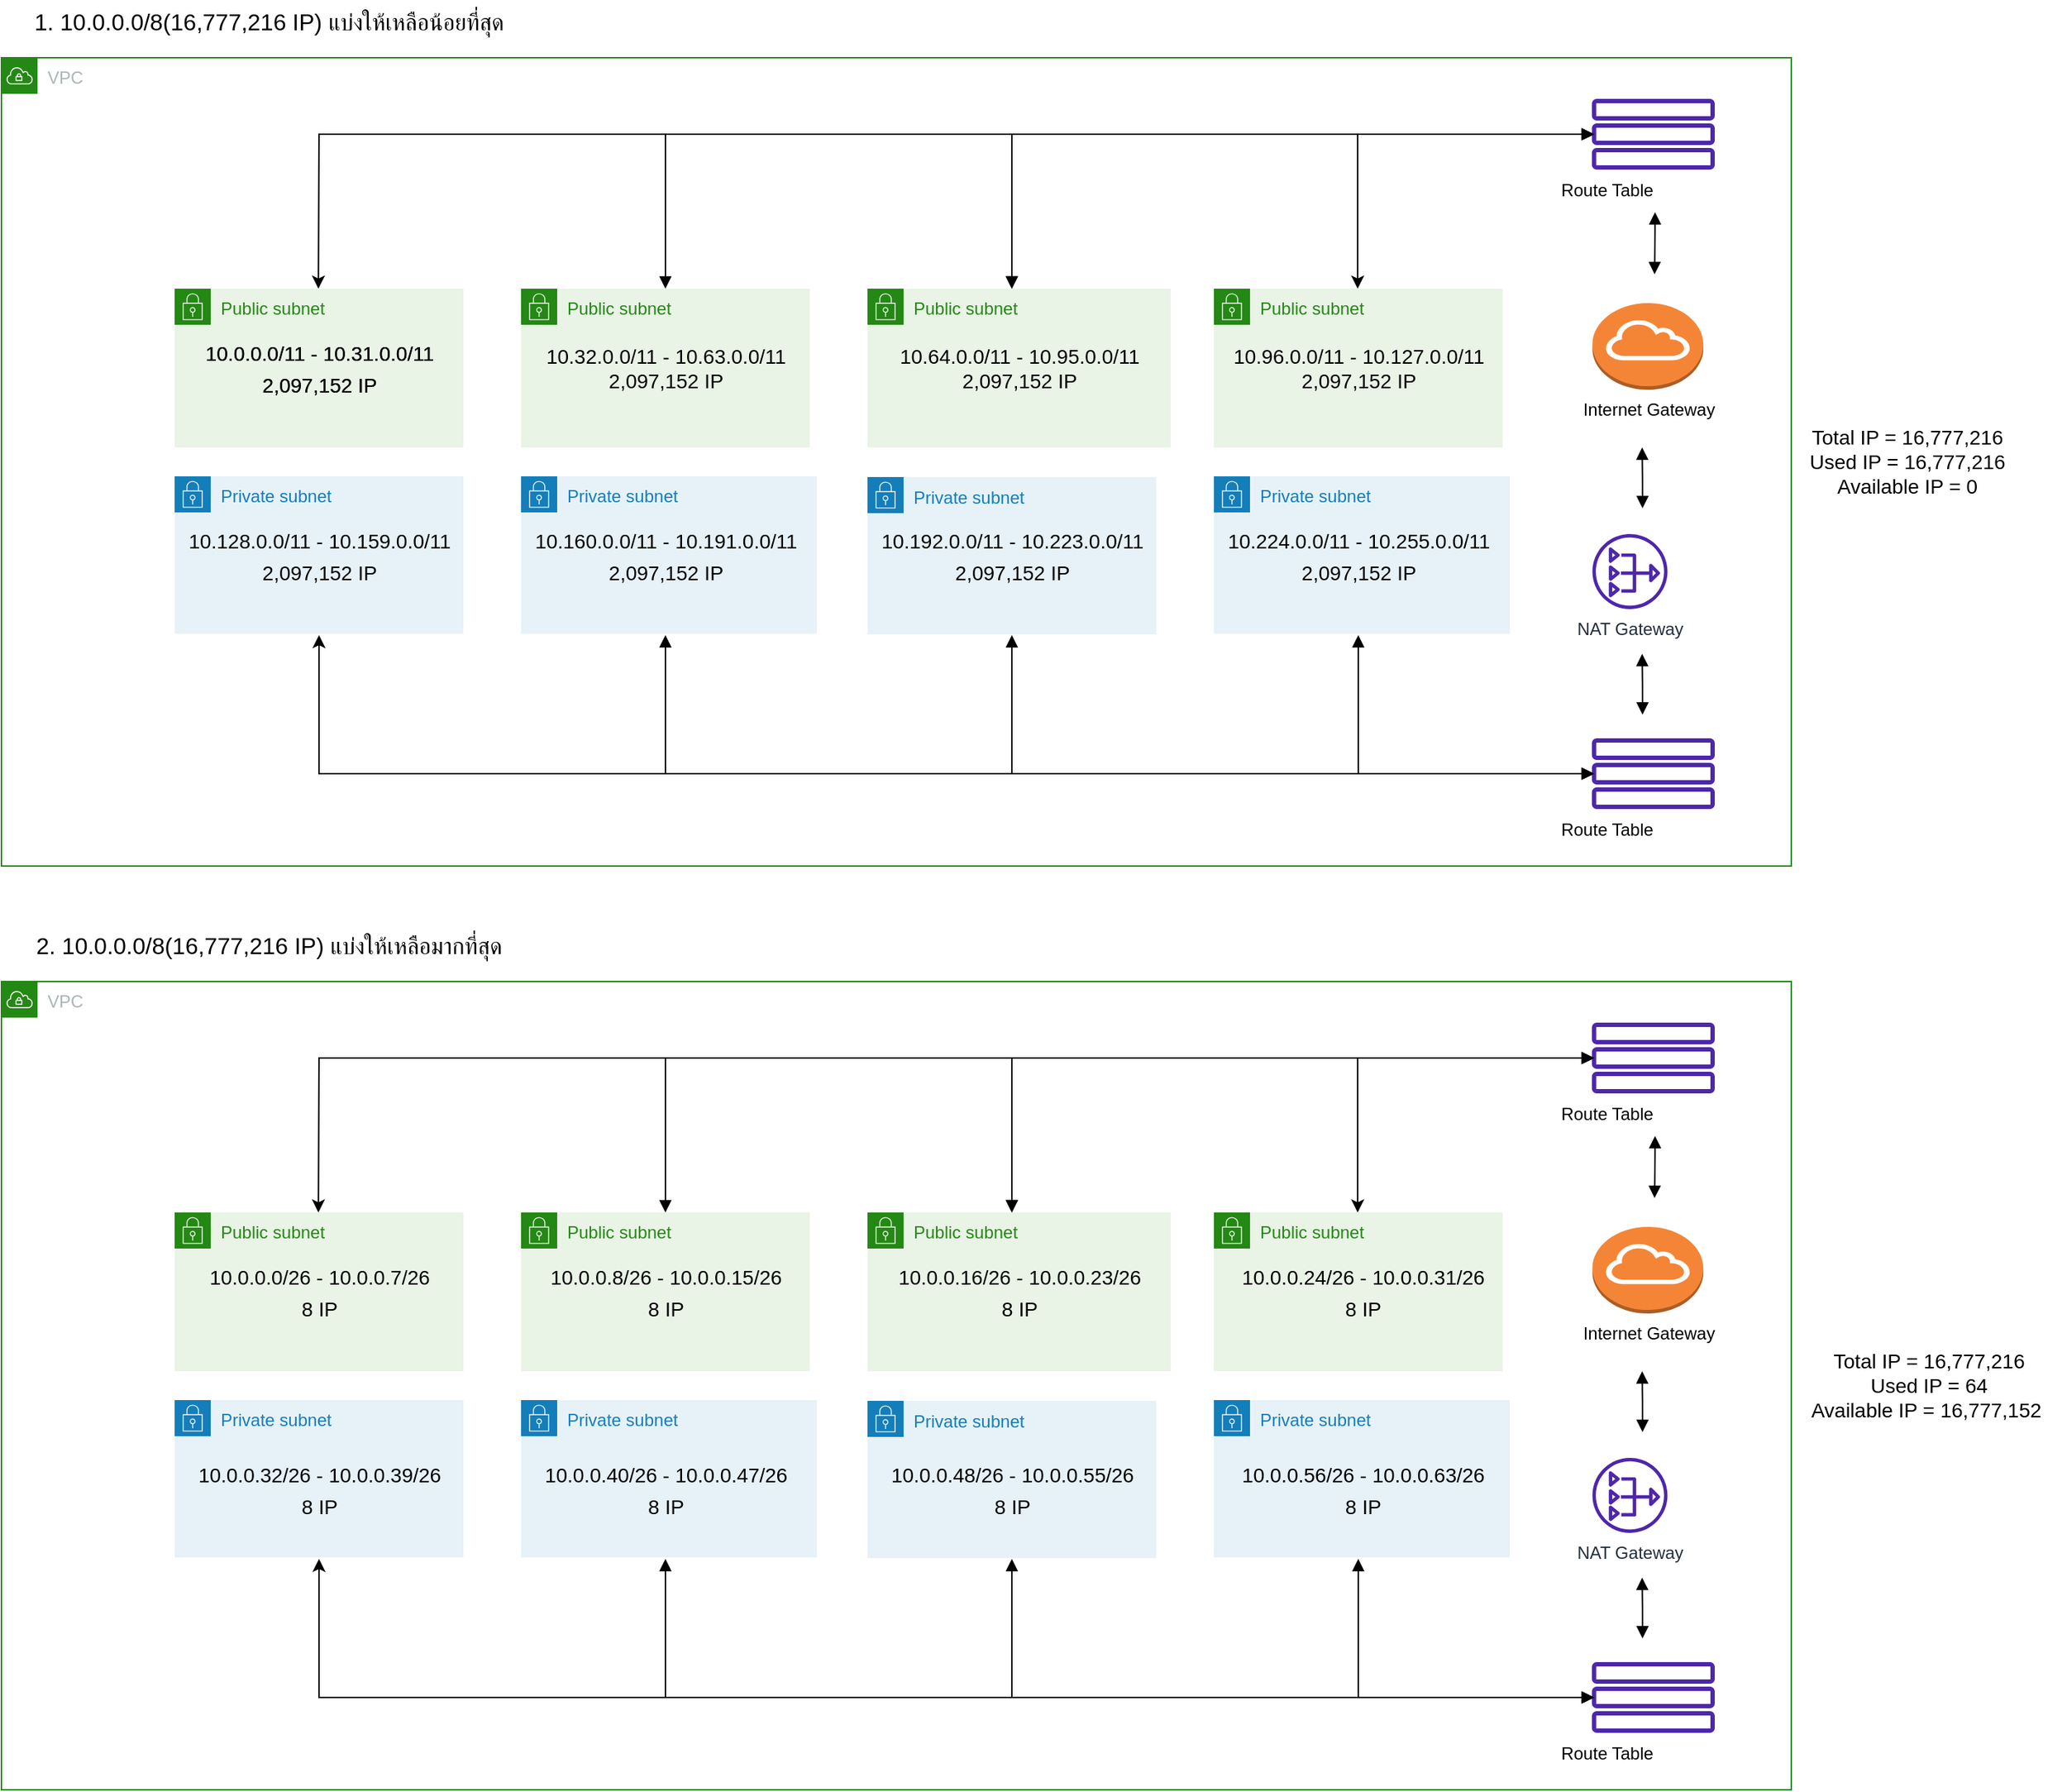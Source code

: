 <mxfile version="20.8.16" type="device"><diagram name="หน้า-1" id="_bFNJAfaZ5RPEvlVAK4U"><mxGraphModel dx="-1506" dy="858" grid="1" gridSize="10" guides="1" tooltips="1" connect="1" arrows="1" fold="1" page="1" pageScale="1" pageWidth="827" pageHeight="1169" math="0" shadow="0"><root><mxCell id="0"/><mxCell id="1" parent="0"/><mxCell id="f1d71ISJd6z4cnA08-0e-2" value="" style="group" connectable="0" vertex="1" parent="1"><mxGeometry x="4506.914" y="513" width="155" height="77" as="geometry"/></mxCell><mxCell id="f1d71ISJd6z4cnA08-0e-3" value="" style="group" connectable="0" vertex="1" parent="f1d71ISJd6z4cnA08-0e-2"><mxGeometry x="27.558" width="99.889" height="60" as="geometry"/></mxCell><mxCell id="f1d71ISJd6z4cnA08-0e-4" value="" style="group" connectable="0" vertex="1" parent="f1d71ISJd6z4cnA08-0e-3"><mxGeometry x="8.879" width="82.131" height="42" as="geometry"/></mxCell><mxCell id="f1d71ISJd6z4cnA08-0e-5" value="" style="rounded=1;whiteSpace=wrap;html=1;fillColor=none;strokeColor=#4D27AA;strokeWidth=3;spacingRight=0;" vertex="1" parent="f1d71ISJd6z4cnA08-0e-4"><mxGeometry width="82.131" height="12" as="geometry"/></mxCell><mxCell id="f1d71ISJd6z4cnA08-0e-6" value="" style="rounded=1;whiteSpace=wrap;html=1;fillColor=none;strokeColor=#4D27AA;strokeWidth=3;spacingRight=0;" vertex="1" parent="f1d71ISJd6z4cnA08-0e-4"><mxGeometry y="17" width="82.131" height="12" as="geometry"/></mxCell><mxCell id="f1d71ISJd6z4cnA08-0e-7" value="" style="rounded=1;whiteSpace=wrap;html=1;fillColor=none;strokeColor=#4D27AA;strokeWidth=3;spacingRight=0;" vertex="1" parent="f1d71ISJd6z4cnA08-0e-4"><mxGeometry y="34" width="82.131" height="12" as="geometry"/></mxCell><mxCell id="f1d71ISJd6z4cnA08-0e-8" value="Route Table" style="text;html=1;align=center;verticalAlign=middle;resizable=0;points=[];autosize=1;strokeColor=none;fillColor=none;" vertex="1" parent="f1d71ISJd6z4cnA08-0e-2"><mxGeometry y="47" width="90" height="30" as="geometry"/></mxCell><mxCell id="f1d71ISJd6z4cnA08-0e-9" value="" style="group" connectable="0" vertex="1" parent="1"><mxGeometry x="3440" y="40" width="1240" height="560" as="geometry"/></mxCell><mxCell id="f1d71ISJd6z4cnA08-0e-10" value="" style="group" connectable="0" vertex="1" parent="f1d71ISJd6z4cnA08-0e-9"><mxGeometry width="1240" height="560" as="geometry"/></mxCell><mxCell id="f1d71ISJd6z4cnA08-0e-11" value="VPC" style="points=[[0,0],[0.25,0],[0.5,0],[0.75,0],[1,0],[1,0.25],[1,0.5],[1,0.75],[1,1],[0.75,1],[0.5,1],[0.25,1],[0,1],[0,0.75],[0,0.5],[0,0.25]];outlineConnect=0;gradientColor=none;html=1;whiteSpace=wrap;fontSize=12;fontStyle=0;container=1;pointerEvents=0;collapsible=0;recursiveResize=0;shape=mxgraph.aws4.group;grIcon=mxgraph.aws4.group_vpc;strokeColor=#248814;fillColor=none;verticalAlign=top;align=left;spacingLeft=30;fontColor=#AAB7B8;dashed=0;" vertex="1" parent="f1d71ISJd6z4cnA08-0e-10"><mxGeometry width="1240" height="560" as="geometry"/></mxCell><mxCell id="f1d71ISJd6z4cnA08-0e-13" value="" style="group" connectable="0" vertex="1" parent="f1d71ISJd6z4cnA08-0e-11"><mxGeometry x="1066.914" y="30" width="155" height="77" as="geometry"/></mxCell><mxCell id="f1d71ISJd6z4cnA08-0e-14" value="" style="group" connectable="0" vertex="1" parent="f1d71ISJd6z4cnA08-0e-13"><mxGeometry x="27.558" width="99.889" height="60" as="geometry"/></mxCell><mxCell id="f1d71ISJd6z4cnA08-0e-15" value="" style="group" connectable="0" vertex="1" parent="f1d71ISJd6z4cnA08-0e-14"><mxGeometry x="8.879" width="82.131" height="42" as="geometry"/></mxCell><mxCell id="f1d71ISJd6z4cnA08-0e-16" value="" style="rounded=1;whiteSpace=wrap;html=1;fillColor=none;strokeColor=#4D27AA;strokeWidth=3;spacingRight=0;" vertex="1" parent="f1d71ISJd6z4cnA08-0e-15"><mxGeometry width="82.131" height="12" as="geometry"/></mxCell><mxCell id="f1d71ISJd6z4cnA08-0e-17" value="" style="rounded=1;whiteSpace=wrap;html=1;fillColor=none;strokeColor=#4D27AA;strokeWidth=3;spacingRight=0;" vertex="1" parent="f1d71ISJd6z4cnA08-0e-15"><mxGeometry y="17" width="82.131" height="12" as="geometry"/></mxCell><mxCell id="f1d71ISJd6z4cnA08-0e-18" value="" style="rounded=1;whiteSpace=wrap;html=1;fillColor=none;strokeColor=#4D27AA;strokeWidth=3;spacingRight=0;" vertex="1" parent="f1d71ISJd6z4cnA08-0e-15"><mxGeometry y="34" width="82.131" height="12" as="geometry"/></mxCell><mxCell id="f1d71ISJd6z4cnA08-0e-19" value="Route Table" style="text;html=1;align=center;verticalAlign=middle;resizable=0;points=[];autosize=1;strokeColor=none;fillColor=none;" vertex="1" parent="f1d71ISJd6z4cnA08-0e-13"><mxGeometry y="47" width="90" height="30" as="geometry"/></mxCell><mxCell id="f1d71ISJd6z4cnA08-0e-20" style="edgeStyle=orthogonalEdgeStyle;rounded=0;orthogonalLoop=1;jettySize=auto;html=1;startArrow=block;startFill=1;endArrow=block;endFill=1;" edge="1" parent="f1d71ISJd6z4cnA08-0e-11" source="f1d71ISJd6z4cnA08-0e-19"><mxGeometry relative="1" as="geometry"><mxPoint x="1145.278" y="150" as="targetPoint"/><Array as="points"><mxPoint x="1145.578" y="120"/><mxPoint x="1145.578" y="120"/></Array></mxGeometry></mxCell><mxCell id="f1d71ISJd6z4cnA08-0e-23" style="edgeStyle=orthogonalEdgeStyle;rounded=0;orthogonalLoop=1;jettySize=auto;html=1;entryX=0;entryY=0.5;entryDx=0;entryDy=0;startArrow=block;startFill=1;endArrow=block;endFill=1;exitX=0.5;exitY=0;exitDx=0;exitDy=0;" edge="1" parent="f1d71ISJd6z4cnA08-0e-11" target="f1d71ISJd6z4cnA08-0e-17" source="f1d71ISJd6z4cnA08-0e-75"><mxGeometry relative="1" as="geometry"><mxPoint x="470" y="150" as="sourcePoint"/><Array as="points"><mxPoint x="460" y="53"/></Array></mxGeometry></mxCell><mxCell id="f1d71ISJd6z4cnA08-0e-24" value="" style="group" connectable="0" vertex="1" parent="f1d71ISJd6z4cnA08-0e-11"><mxGeometry x="840" y="160" width="200" height="130" as="geometry"/></mxCell><mxCell id="f1d71ISJd6z4cnA08-0e-25" value="Public subnet" style="points=[[0,0],[0.25,0],[0.5,0],[0.75,0],[1,0],[1,0.25],[1,0.5],[1,0.75],[1,1],[0.75,1],[0.5,1],[0.25,1],[0,1],[0,0.75],[0,0.5],[0,0.25]];outlineConnect=0;gradientColor=none;html=1;whiteSpace=wrap;fontSize=12;fontStyle=0;container=1;pointerEvents=0;collapsible=0;recursiveResize=0;shape=mxgraph.aws4.group;grIcon=mxgraph.aws4.group_security_group;grStroke=0;strokeColor=#248814;fillColor=#E9F3E6;verticalAlign=top;align=left;spacingLeft=30;fontColor=#248814;dashed=0;strokeWidth=3;" vertex="1" parent="f1d71ISJd6z4cnA08-0e-24"><mxGeometry width="200.0" height="110" as="geometry"/></mxCell><mxCell id="f1d71ISJd6z4cnA08-0e-89" value="10.96.0.0/11 - 10.127.0.0/11&lt;br style=&quot;border-color: var(--border-color);&quot;&gt;2,097,152 IP" style="text;html=1;align=center;verticalAlign=middle;resizable=0;points=[];autosize=1;strokeColor=none;fillColor=none;fontSize=14;" vertex="1" parent="f1d71ISJd6z4cnA08-0e-24"><mxGeometry y="30" width="200" height="50" as="geometry"/></mxCell><mxCell id="f1d71ISJd6z4cnA08-0e-27" value="Private subnet" style="points=[[0,0],[0.25,0],[0.5,0],[0.75,0],[1,0],[1,0.25],[1,0.5],[1,0.75],[1,1],[0.75,1],[0.5,1],[0.25,1],[0,1],[0,0.75],[0,0.5],[0,0.25]];outlineConnect=0;gradientColor=none;html=1;whiteSpace=wrap;fontSize=12;fontStyle=0;container=1;pointerEvents=0;collapsible=0;recursiveResize=0;shape=mxgraph.aws4.group;grIcon=mxgraph.aws4.group_security_group;grStroke=0;strokeColor=#147EBA;fillColor=#E6F2F8;verticalAlign=top;align=left;spacingLeft=30;fontColor=#147EBA;dashed=0;strokeWidth=3;" vertex="1" parent="f1d71ISJd6z4cnA08-0e-11"><mxGeometry x="120" y="290" width="200" height="109" as="geometry"/></mxCell><mxCell id="f1d71ISJd6z4cnA08-0e-68" value="" style="group" connectable="0" vertex="1" parent="f1d71ISJd6z4cnA08-0e-11"><mxGeometry x="600" y="160" width="210" height="130" as="geometry"/></mxCell><mxCell id="f1d71ISJd6z4cnA08-0e-69" value="Public subnet" style="points=[[0,0],[0.25,0],[0.5,0],[0.75,0],[1,0],[1,0.25],[1,0.5],[1,0.75],[1,1],[0.75,1],[0.5,1],[0.25,1],[0,1],[0,0.75],[0,0.5],[0,0.25]];outlineConnect=0;gradientColor=none;html=1;whiteSpace=wrap;fontSize=12;fontStyle=0;container=1;pointerEvents=0;collapsible=0;recursiveResize=0;shape=mxgraph.aws4.group;grIcon=mxgraph.aws4.group_security_group;grStroke=0;strokeColor=#248814;fillColor=#E9F3E6;verticalAlign=top;align=left;spacingLeft=30;fontColor=#248814;dashed=0;strokeWidth=3;" vertex="1" parent="f1d71ISJd6z4cnA08-0e-68"><mxGeometry width="210" height="110" as="geometry"/></mxCell><mxCell id="f1d71ISJd6z4cnA08-0e-88" value="10.64.0.0/11 - 10.95.0.0/11&lt;br style=&quot;border-color: var(--border-color);&quot;&gt;2,097,152 IP" style="text;html=1;align=center;verticalAlign=middle;resizable=0;points=[];autosize=1;strokeColor=none;fillColor=none;fontSize=14;" vertex="1" parent="f1d71ISJd6z4cnA08-0e-69"><mxGeometry x="10" y="30" width="190" height="50" as="geometry"/></mxCell><mxCell id="f1d71ISJd6z4cnA08-0e-74" value="" style="group" connectable="0" vertex="1" parent="f1d71ISJd6z4cnA08-0e-11"><mxGeometry x="360" y="160" width="200" height="130" as="geometry"/></mxCell><mxCell id="f1d71ISJd6z4cnA08-0e-75" value="Public subnet" style="points=[[0,0],[0.25,0],[0.5,0],[0.75,0],[1,0],[1,0.25],[1,0.5],[1,0.75],[1,1],[0.75,1],[0.5,1],[0.25,1],[0,1],[0,0.75],[0,0.5],[0,0.25]];outlineConnect=0;gradientColor=none;html=1;whiteSpace=wrap;fontSize=12;fontStyle=0;container=1;pointerEvents=0;collapsible=0;recursiveResize=0;shape=mxgraph.aws4.group;grIcon=mxgraph.aws4.group_security_group;grStroke=0;strokeColor=#248814;fillColor=#E9F3E6;verticalAlign=top;align=left;spacingLeft=30;fontColor=#248814;dashed=0;strokeWidth=3;" vertex="1" parent="f1d71ISJd6z4cnA08-0e-74"><mxGeometry width="200.0" height="110" as="geometry"/></mxCell><mxCell id="f1d71ISJd6z4cnA08-0e-87" value="10.32.0.0/11 - 10.63.0.0/11&lt;br style=&quot;border-color: var(--border-color);&quot;&gt;2,097,152 IP" style="text;html=1;align=center;verticalAlign=middle;resizable=0;points=[];autosize=1;strokeColor=none;fillColor=none;fontSize=14;" vertex="1" parent="f1d71ISJd6z4cnA08-0e-75"><mxGeometry x="5" y="30" width="190" height="50" as="geometry"/></mxCell><mxCell id="f1d71ISJd6z4cnA08-0e-76" value="Private subnet" style="points=[[0,0],[0.25,0],[0.5,0],[0.75,0],[1,0],[1,0.25],[1,0.5],[1,0.75],[1,1],[0.75,1],[0.5,1],[0.25,1],[0,1],[0,0.75],[0,0.5],[0,0.25]];outlineConnect=0;gradientColor=none;html=1;whiteSpace=wrap;fontSize=12;fontStyle=0;container=1;pointerEvents=0;collapsible=0;recursiveResize=0;shape=mxgraph.aws4.group;grIcon=mxgraph.aws4.group_security_group;grStroke=0;strokeColor=#147EBA;fillColor=#E6F2F8;verticalAlign=top;align=left;spacingLeft=30;fontColor=#147EBA;dashed=0;strokeWidth=3;" vertex="1" parent="f1d71ISJd6z4cnA08-0e-11"><mxGeometry x="360" y="290" width="205" height="109" as="geometry"/></mxCell><mxCell id="f1d71ISJd6z4cnA08-0e-92" value="&lt;font style=&quot;font-size: 14px;&quot;&gt;10.160.0.0/11 - 10.191.0.0/11&lt;br&gt;2,097,152 IP&lt;br&gt;&lt;/font&gt;" style="text;html=1;align=center;verticalAlign=middle;resizable=0;points=[];autosize=1;strokeColor=none;fillColor=none;fontSize=18;" vertex="1" parent="f1d71ISJd6z4cnA08-0e-76"><mxGeometry x="-5" y="24.5" width="210" height="60" as="geometry"/></mxCell><mxCell id="f1d71ISJd6z4cnA08-0e-32" value="" style="group" connectable="0" vertex="1" parent="f1d71ISJd6z4cnA08-0e-10"><mxGeometry x="120" y="160" width="200" height="130" as="geometry"/></mxCell><mxCell id="f1d71ISJd6z4cnA08-0e-33" value="Public subnet" style="points=[[0,0],[0.25,0],[0.5,0],[0.75,0],[1,0],[1,0.25],[1,0.5],[1,0.75],[1,1],[0.75,1],[0.5,1],[0.25,1],[0,1],[0,0.75],[0,0.5],[0,0.25]];outlineConnect=0;gradientColor=none;html=1;whiteSpace=wrap;fontSize=12;fontStyle=0;container=1;pointerEvents=0;collapsible=0;recursiveResize=0;shape=mxgraph.aws4.group;grIcon=mxgraph.aws4.group_security_group;grStroke=0;strokeColor=#248814;fillColor=#E9F3E6;verticalAlign=top;align=left;spacingLeft=30;fontColor=#248814;dashed=0;strokeWidth=3;" vertex="1" parent="f1d71ISJd6z4cnA08-0e-32"><mxGeometry width="200.0" height="110" as="geometry"/></mxCell><mxCell id="f1d71ISJd6z4cnA08-0e-86" value="&lt;font style=&quot;font-size: 14px;&quot;&gt;10.0.0.0/11 - 10.31.0.0/11&lt;br&gt;2,097,152 IP&lt;br&gt;&lt;/font&gt;" style="text;html=1;align=center;verticalAlign=middle;resizable=0;points=[];autosize=1;strokeColor=none;fillColor=none;fontSize=18;" vertex="1" parent="f1d71ISJd6z4cnA08-0e-32"><mxGeometry x="10" y="25" width="180" height="60" as="geometry"/></mxCell><mxCell id="f1d71ISJd6z4cnA08-0e-90" value="&lt;font style=&quot;font-size: 14px;&quot;&gt;10.0.0.0/11 - 10.31.0.0/11&lt;br&gt;2,097,152 IP&lt;br&gt;&lt;/font&gt;" style="text;html=1;align=center;verticalAlign=middle;resizable=0;points=[];autosize=1;strokeColor=none;fillColor=none;fontSize=18;" vertex="1" parent="f1d71ISJd6z4cnA08-0e-32"><mxGeometry x="10" y="25" width="180" height="60" as="geometry"/></mxCell><mxCell id="f1d71ISJd6z4cnA08-0e-35" style="edgeStyle=orthogonalEdgeStyle;rounded=0;orthogonalLoop=1;jettySize=auto;html=1;startArrow=block;startFill=1;endArrow=block;endFill=1;" edge="1" parent="f1d71ISJd6z4cnA08-0e-10"><mxGeometry relative="1" as="geometry"><mxPoint x="1136.663" y="270.0" as="targetPoint"/><mxPoint x="1136.925" y="312.13" as="sourcePoint"/><Array as="points"><mxPoint x="1137.786" y="291.13"/></Array></mxGeometry></mxCell><mxCell id="f1d71ISJd6z4cnA08-0e-36" value="NAT Gateway" style="sketch=0;outlineConnect=0;fontColor=#232F3E;gradientColor=none;fillColor=#4D27AA;strokeColor=none;dashed=0;verticalLabelPosition=bottom;verticalAlign=top;align=center;html=1;fontSize=12;fontStyle=0;aspect=fixed;pointerEvents=1;shape=mxgraph.aws4.nat_gateway;strokeWidth=3;" vertex="1" parent="f1d71ISJd6z4cnA08-0e-10"><mxGeometry x="1102.222" y="330" width="52" height="52" as="geometry"/></mxCell><mxCell id="f1d71ISJd6z4cnA08-0e-39" value="Private subnet" style="points=[[0,0],[0.25,0],[0.5,0],[0.75,0],[1,0],[1,0.25],[1,0.5],[1,0.75],[1,1],[0.75,1],[0.5,1],[0.25,1],[0,1],[0,0.75],[0,0.5],[0,0.25]];outlineConnect=0;gradientColor=none;html=1;whiteSpace=wrap;fontSize=12;fontStyle=0;container=1;pointerEvents=0;collapsible=0;recursiveResize=0;shape=mxgraph.aws4.group;grIcon=mxgraph.aws4.group_security_group;grStroke=0;strokeColor=#147EBA;fillColor=#E6F2F8;verticalAlign=top;align=left;spacingLeft=30;fontColor=#147EBA;dashed=0;strokeWidth=3;" vertex="1" parent="f1d71ISJd6z4cnA08-0e-10"><mxGeometry x="840" y="290" width="205" height="109" as="geometry"/></mxCell><mxCell id="f1d71ISJd6z4cnA08-0e-94" value="&lt;font style=&quot;font-size: 14px;&quot;&gt;10.224.0.0/11 - 10.255.0.0/11&lt;br&gt;2,097,152 IP&lt;br&gt;&lt;/font&gt;" style="text;html=1;align=center;verticalAlign=middle;resizable=0;points=[];autosize=1;strokeColor=none;fillColor=none;fontSize=18;" vertex="1" parent="f1d71ISJd6z4cnA08-0e-39"><mxGeometry x="-5" y="25" width="210" height="60" as="geometry"/></mxCell><mxCell id="f1d71ISJd6z4cnA08-0e-12" value="Internet Gateway" style="outlineConnect=0;dashed=0;verticalLabelPosition=bottom;verticalAlign=top;align=center;html=1;shape=mxgraph.aws3.internet_gateway;fillColor=#F58536;gradientColor=none;" vertex="1" parent="f1d71ISJd6z4cnA08-0e-10"><mxGeometry x="1102.223" y="170" width="76.846" height="60" as="geometry"/></mxCell><mxCell id="f1d71ISJd6z4cnA08-0e-53" value="" style="endArrow=classic;html=1;rounded=0;" edge="1" parent="f1d71ISJd6z4cnA08-0e-10"><mxGeometry width="50" height="50" relative="1" as="geometry"><mxPoint x="939.58" y="53" as="sourcePoint"/><mxPoint x="939.58" y="160" as="targetPoint"/><Array as="points"><mxPoint x="939.58" y="110"/></Array></mxGeometry></mxCell><mxCell id="f1d71ISJd6z4cnA08-0e-22" style="edgeStyle=orthogonalEdgeStyle;rounded=0;orthogonalLoop=1;jettySize=auto;html=1;entryX=0;entryY=0.5;entryDx=0;entryDy=0;startArrow=block;startFill=1;endArrow=block;endFill=1;" edge="1" parent="f1d71ISJd6z4cnA08-0e-10" target="f1d71ISJd6z4cnA08-0e-17"><mxGeometry relative="1" as="geometry"><mxPoint x="700" y="160" as="sourcePoint"/><Array as="points"><mxPoint x="700" y="160"/><mxPoint x="700" y="53"/></Array></mxGeometry></mxCell><mxCell id="f1d71ISJd6z4cnA08-0e-70" value="Private subnet" style="points=[[0,0],[0.25,0],[0.5,0],[0.75,0],[1,0],[1,0.25],[1,0.5],[1,0.75],[1,1],[0.75,1],[0.5,1],[0.25,1],[0,1],[0,0.75],[0,0.5],[0,0.25]];outlineConnect=0;gradientColor=none;html=1;whiteSpace=wrap;fontSize=12;fontStyle=0;container=1;pointerEvents=0;collapsible=0;recursiveResize=0;shape=mxgraph.aws4.group;grIcon=mxgraph.aws4.group_security_group;grStroke=0;strokeColor=#147EBA;fillColor=#E6F2F8;verticalAlign=top;align=left;spacingLeft=30;fontColor=#147EBA;dashed=0;strokeWidth=3;" vertex="1" parent="f1d71ISJd6z4cnA08-0e-10"><mxGeometry x="600" y="290.5" width="200" height="109" as="geometry"/></mxCell><mxCell id="f1d71ISJd6z4cnA08-0e-82" value="" style="endArrow=classic;html=1;rounded=0;" edge="1" parent="f1d71ISJd6z4cnA08-0e-10"><mxGeometry width="50" height="50" relative="1" as="geometry"><mxPoint x="460" y="53" as="sourcePoint"/><mxPoint x="219.58" y="160" as="targetPoint"/><Array as="points"><mxPoint x="220" y="53"/></Array></mxGeometry></mxCell><mxCell id="f1d71ISJd6z4cnA08-0e-91" value="&lt;font style=&quot;font-size: 14px;&quot;&gt;10.128.0.0/11 - 10.159.0.0/11&lt;br&gt;2,097,152 IP&lt;br&gt;&lt;/font&gt;" style="text;html=1;align=center;verticalAlign=middle;resizable=0;points=[];autosize=1;strokeColor=none;fillColor=none;fontSize=18;" vertex="1" parent="f1d71ISJd6z4cnA08-0e-10"><mxGeometry x="115" y="314.5" width="210" height="60" as="geometry"/></mxCell><mxCell id="f1d71ISJd6z4cnA08-0e-93" value="&lt;font style=&quot;font-size: 14px;&quot;&gt;10.192.0.0/11 - 10.223.0.0/11&lt;br&gt;2,097,152 IP&lt;br&gt;&lt;/font&gt;" style="text;html=1;align=center;verticalAlign=middle;resizable=0;points=[];autosize=1;strokeColor=none;fillColor=none;fontSize=18;" vertex="1" parent="f1d71ISJd6z4cnA08-0e-10"><mxGeometry x="595" y="314.5" width="210" height="60" as="geometry"/></mxCell><mxCell id="f1d71ISJd6z4cnA08-0e-41" style="edgeStyle=orthogonalEdgeStyle;rounded=0;orthogonalLoop=1;jettySize=auto;html=1;startArrow=block;startFill=1;endArrow=block;endFill=1;" edge="1" parent="f1d71ISJd6z4cnA08-0e-9"><mxGeometry relative="1" as="geometry"><mxPoint x="1136.663" y="413.0" as="targetPoint"/><mxPoint x="1136.925" y="455.13" as="sourcePoint"/><Array as="points"><mxPoint x="1137.786" y="434.13"/></Array></mxGeometry></mxCell><mxCell id="f1d71ISJd6z4cnA08-0e-42" style="edgeStyle=orthogonalEdgeStyle;rounded=0;orthogonalLoop=1;jettySize=auto;html=1;entryX=0;entryY=0.5;entryDx=0;entryDy=0;startArrow=block;startFill=1;endArrow=block;endFill=1;" edge="1" parent="f1d71ISJd6z4cnA08-0e-9" target="f1d71ISJd6z4cnA08-0e-6"><mxGeometry relative="1" as="geometry"><mxPoint x="940" y="400" as="sourcePoint"/><Array as="points"><mxPoint x="940" y="400"/><mxPoint x="940" y="496"/></Array></mxGeometry></mxCell><mxCell id="f1d71ISJd6z4cnA08-0e-43" style="edgeStyle=orthogonalEdgeStyle;rounded=0;orthogonalLoop=1;jettySize=auto;html=1;entryX=0;entryY=0.5;entryDx=0;entryDy=0;startArrow=block;startFill=1;endArrow=block;endFill=1;" edge="1" parent="f1d71ISJd6z4cnA08-0e-9" target="f1d71ISJd6z4cnA08-0e-6"><mxGeometry relative="1" as="geometry"><mxPoint x="700" y="400" as="sourcePoint"/><Array as="points"><mxPoint x="700" y="400"/><mxPoint x="700" y="496"/></Array></mxGeometry></mxCell><mxCell id="f1d71ISJd6z4cnA08-0e-44" style="edgeStyle=orthogonalEdgeStyle;rounded=0;orthogonalLoop=1;jettySize=auto;html=1;entryX=0;entryY=0.5;entryDx=0;entryDy=0;startArrow=block;startFill=1;endArrow=block;endFill=1;" edge="1" parent="f1d71ISJd6z4cnA08-0e-9" target="f1d71ISJd6z4cnA08-0e-6"><mxGeometry x="-1" y="-115" relative="1" as="geometry"><mxPoint x="460" y="400" as="sourcePoint"/><Array as="points"><mxPoint x="460" y="400"/><mxPoint x="460" y="496"/></Array><mxPoint x="-80" y="-33" as="offset"/></mxGeometry></mxCell><mxCell id="f1d71ISJd6z4cnA08-0e-78" style="edgeStyle=orthogonalEdgeStyle;rounded=0;orthogonalLoop=1;jettySize=auto;html=1;entryX=0;entryY=0.5;entryDx=0;entryDy=0;startArrow=block;startFill=1;endArrow=block;endFill=1;" edge="1" parent="1"><mxGeometry relative="1" as="geometry"><mxPoint x="4140" y="200" as="sourcePoint"/><Array as="points"><mxPoint x="4140" y="200"/><mxPoint x="4140" y="93"/></Array><mxPoint x="4543.351" y="93" as="targetPoint"/></mxGeometry></mxCell><mxCell id="f1d71ISJd6z4cnA08-0e-84" value="" style="endArrow=classic;html=1;rounded=0;" edge="1" parent="1"><mxGeometry width="50" height="50" relative="1" as="geometry"><mxPoint x="3900" y="536" as="sourcePoint"/><mxPoint x="3660" y="440" as="targetPoint"/><Array as="points"><mxPoint x="3660" y="536"/></Array></mxGeometry></mxCell><mxCell id="f1d71ISJd6z4cnA08-0e-85" value="&lt;font size=&quot;3&quot;&gt;1. 10.0.0.0/8(16,777,216 IP) แบ่งให้เหลือน้อยที่สุด&lt;/font&gt;" style="text;html=1;align=center;verticalAlign=middle;resizable=0;points=[];autosize=1;strokeColor=none;fillColor=none;" vertex="1" parent="1"><mxGeometry x="3440" width="370" height="30" as="geometry"/></mxCell><mxCell id="f1d71ISJd6z4cnA08-0e-95" value="" style="group" connectable="0" vertex="1" parent="1"><mxGeometry x="4506.914" y="1153" width="155" height="77" as="geometry"/></mxCell><mxCell id="f1d71ISJd6z4cnA08-0e-96" value="" style="group" connectable="0" vertex="1" parent="f1d71ISJd6z4cnA08-0e-95"><mxGeometry x="27.558" width="99.889" height="60" as="geometry"/></mxCell><mxCell id="f1d71ISJd6z4cnA08-0e-97" value="" style="group" connectable="0" vertex="1" parent="f1d71ISJd6z4cnA08-0e-96"><mxGeometry x="8.879" width="82.131" height="42" as="geometry"/></mxCell><mxCell id="f1d71ISJd6z4cnA08-0e-98" value="" style="rounded=1;whiteSpace=wrap;html=1;fillColor=none;strokeColor=#4D27AA;strokeWidth=3;spacingRight=0;" vertex="1" parent="f1d71ISJd6z4cnA08-0e-97"><mxGeometry width="82.131" height="12" as="geometry"/></mxCell><mxCell id="f1d71ISJd6z4cnA08-0e-99" value="" style="rounded=1;whiteSpace=wrap;html=1;fillColor=none;strokeColor=#4D27AA;strokeWidth=3;spacingRight=0;" vertex="1" parent="f1d71ISJd6z4cnA08-0e-97"><mxGeometry y="17" width="82.131" height="12" as="geometry"/></mxCell><mxCell id="f1d71ISJd6z4cnA08-0e-100" value="" style="rounded=1;whiteSpace=wrap;html=1;fillColor=none;strokeColor=#4D27AA;strokeWidth=3;spacingRight=0;" vertex="1" parent="f1d71ISJd6z4cnA08-0e-97"><mxGeometry y="34" width="82.131" height="12" as="geometry"/></mxCell><mxCell id="f1d71ISJd6z4cnA08-0e-101" value="Route Table" style="text;html=1;align=center;verticalAlign=middle;resizable=0;points=[];autosize=1;strokeColor=none;fillColor=none;" vertex="1" parent="f1d71ISJd6z4cnA08-0e-95"><mxGeometry y="47" width="90" height="30" as="geometry"/></mxCell><mxCell id="f1d71ISJd6z4cnA08-0e-102" value="" style="group" connectable="0" vertex="1" parent="1"><mxGeometry x="3440" y="680" width="1240" height="560" as="geometry"/></mxCell><mxCell id="f1d71ISJd6z4cnA08-0e-103" value="" style="group" connectable="0" vertex="1" parent="f1d71ISJd6z4cnA08-0e-102"><mxGeometry width="1240" height="560" as="geometry"/></mxCell><mxCell id="f1d71ISJd6z4cnA08-0e-104" value="VPC" style="points=[[0,0],[0.25,0],[0.5,0],[0.75,0],[1,0],[1,0.25],[1,0.5],[1,0.75],[1,1],[0.75,1],[0.5,1],[0.25,1],[0,1],[0,0.75],[0,0.5],[0,0.25]];outlineConnect=0;gradientColor=none;html=1;whiteSpace=wrap;fontSize=12;fontStyle=0;container=1;pointerEvents=0;collapsible=0;recursiveResize=0;shape=mxgraph.aws4.group;grIcon=mxgraph.aws4.group_vpc;strokeColor=#248814;fillColor=none;verticalAlign=top;align=left;spacingLeft=30;fontColor=#AAB7B8;dashed=0;" vertex="1" parent="f1d71ISJd6z4cnA08-0e-103"><mxGeometry width="1240" height="560" as="geometry"/></mxCell><mxCell id="f1d71ISJd6z4cnA08-0e-105" value="" style="group" connectable="0" vertex="1" parent="f1d71ISJd6z4cnA08-0e-104"><mxGeometry x="1066.914" y="30" width="155" height="77" as="geometry"/></mxCell><mxCell id="f1d71ISJd6z4cnA08-0e-106" value="" style="group" connectable="0" vertex="1" parent="f1d71ISJd6z4cnA08-0e-105"><mxGeometry x="27.558" width="99.889" height="60" as="geometry"/></mxCell><mxCell id="f1d71ISJd6z4cnA08-0e-107" value="" style="group" connectable="0" vertex="1" parent="f1d71ISJd6z4cnA08-0e-106"><mxGeometry x="8.879" width="82.131" height="42" as="geometry"/></mxCell><mxCell id="f1d71ISJd6z4cnA08-0e-108" value="" style="rounded=1;whiteSpace=wrap;html=1;fillColor=none;strokeColor=#4D27AA;strokeWidth=3;spacingRight=0;" vertex="1" parent="f1d71ISJd6z4cnA08-0e-107"><mxGeometry width="82.131" height="12" as="geometry"/></mxCell><mxCell id="f1d71ISJd6z4cnA08-0e-109" value="" style="rounded=1;whiteSpace=wrap;html=1;fillColor=none;strokeColor=#4D27AA;strokeWidth=3;spacingRight=0;" vertex="1" parent="f1d71ISJd6z4cnA08-0e-107"><mxGeometry y="17" width="82.131" height="12" as="geometry"/></mxCell><mxCell id="f1d71ISJd6z4cnA08-0e-110" value="" style="rounded=1;whiteSpace=wrap;html=1;fillColor=none;strokeColor=#4D27AA;strokeWidth=3;spacingRight=0;" vertex="1" parent="f1d71ISJd6z4cnA08-0e-107"><mxGeometry y="34" width="82.131" height="12" as="geometry"/></mxCell><mxCell id="f1d71ISJd6z4cnA08-0e-111" value="Route Table" style="text;html=1;align=center;verticalAlign=middle;resizable=0;points=[];autosize=1;strokeColor=none;fillColor=none;" vertex="1" parent="f1d71ISJd6z4cnA08-0e-105"><mxGeometry y="47" width="90" height="30" as="geometry"/></mxCell><mxCell id="f1d71ISJd6z4cnA08-0e-112" style="edgeStyle=orthogonalEdgeStyle;rounded=0;orthogonalLoop=1;jettySize=auto;html=1;startArrow=block;startFill=1;endArrow=block;endFill=1;" edge="1" parent="f1d71ISJd6z4cnA08-0e-104" source="f1d71ISJd6z4cnA08-0e-111"><mxGeometry relative="1" as="geometry"><mxPoint x="1145.278" y="150" as="targetPoint"/><Array as="points"><mxPoint x="1145.578" y="120"/><mxPoint x="1145.578" y="120"/></Array></mxGeometry></mxCell><mxCell id="f1d71ISJd6z4cnA08-0e-113" style="edgeStyle=orthogonalEdgeStyle;rounded=0;orthogonalLoop=1;jettySize=auto;html=1;entryX=0;entryY=0.5;entryDx=0;entryDy=0;startArrow=block;startFill=1;endArrow=block;endFill=1;exitX=0.5;exitY=0;exitDx=0;exitDy=0;" edge="1" parent="f1d71ISJd6z4cnA08-0e-104" source="f1d71ISJd6z4cnA08-0e-122" target="f1d71ISJd6z4cnA08-0e-109"><mxGeometry relative="1" as="geometry"><mxPoint x="470" y="150" as="sourcePoint"/><Array as="points"><mxPoint x="460" y="53"/></Array></mxGeometry></mxCell><mxCell id="f1d71ISJd6z4cnA08-0e-114" value="" style="group" connectable="0" vertex="1" parent="f1d71ISJd6z4cnA08-0e-104"><mxGeometry x="840" y="160" width="200" height="130" as="geometry"/></mxCell><mxCell id="f1d71ISJd6z4cnA08-0e-115" value="Public subnet" style="points=[[0,0],[0.25,0],[0.5,0],[0.75,0],[1,0],[1,0.25],[1,0.5],[1,0.75],[1,1],[0.75,1],[0.5,1],[0.25,1],[0,1],[0,0.75],[0,0.5],[0,0.25]];outlineConnect=0;gradientColor=none;html=1;whiteSpace=wrap;fontSize=12;fontStyle=0;container=1;pointerEvents=0;collapsible=0;recursiveResize=0;shape=mxgraph.aws4.group;grIcon=mxgraph.aws4.group_security_group;grStroke=0;strokeColor=#248814;fillColor=#E9F3E6;verticalAlign=top;align=left;spacingLeft=30;fontColor=#248814;dashed=0;strokeWidth=3;" vertex="1" parent="f1d71ISJd6z4cnA08-0e-114"><mxGeometry width="200.0" height="110" as="geometry"/></mxCell><mxCell id="f1d71ISJd6z4cnA08-0e-155" value="&lt;font style=&quot;font-size: 14px;&quot;&gt;10.0.0.24/26 - 10.0.0.31/26&lt;br&gt;8 IP&lt;br&gt;&lt;/font&gt;" style="text;html=1;align=center;verticalAlign=middle;resizable=0;points=[];autosize=1;strokeColor=none;fillColor=none;fontSize=18;" vertex="1" parent="f1d71ISJd6z4cnA08-0e-115"><mxGeometry x="7.5" y="25" width="190" height="60" as="geometry"/></mxCell><mxCell id="f1d71ISJd6z4cnA08-0e-117" value="Private subnet" style="points=[[0,0],[0.25,0],[0.5,0],[0.75,0],[1,0],[1,0.25],[1,0.5],[1,0.75],[1,1],[0.75,1],[0.5,1],[0.25,1],[0,1],[0,0.75],[0,0.5],[0,0.25]];outlineConnect=0;gradientColor=none;html=1;whiteSpace=wrap;fontSize=12;fontStyle=0;container=1;pointerEvents=0;collapsible=0;recursiveResize=0;shape=mxgraph.aws4.group;grIcon=mxgraph.aws4.group_security_group;grStroke=0;strokeColor=#147EBA;fillColor=#E6F2F8;verticalAlign=top;align=left;spacingLeft=30;fontColor=#147EBA;dashed=0;strokeWidth=3;" vertex="1" parent="f1d71ISJd6z4cnA08-0e-104"><mxGeometry x="120" y="290" width="200" height="109" as="geometry"/></mxCell><mxCell id="f1d71ISJd6z4cnA08-0e-118" value="" style="group" connectable="0" vertex="1" parent="f1d71ISJd6z4cnA08-0e-104"><mxGeometry x="600" y="160" width="210" height="130" as="geometry"/></mxCell><mxCell id="f1d71ISJd6z4cnA08-0e-119" value="Public subnet" style="points=[[0,0],[0.25,0],[0.5,0],[0.75,0],[1,0],[1,0.25],[1,0.5],[1,0.75],[1,1],[0.75,1],[0.5,1],[0.25,1],[0,1],[0,0.75],[0,0.5],[0,0.25]];outlineConnect=0;gradientColor=none;html=1;whiteSpace=wrap;fontSize=12;fontStyle=0;container=1;pointerEvents=0;collapsible=0;recursiveResize=0;shape=mxgraph.aws4.group;grIcon=mxgraph.aws4.group_security_group;grStroke=0;strokeColor=#248814;fillColor=#E9F3E6;verticalAlign=top;align=left;spacingLeft=30;fontColor=#248814;dashed=0;strokeWidth=3;" vertex="1" parent="f1d71ISJd6z4cnA08-0e-118"><mxGeometry width="210" height="110" as="geometry"/></mxCell><mxCell id="f1d71ISJd6z4cnA08-0e-153" value="&lt;font style=&quot;font-size: 14px;&quot;&gt;10.0.0.16/26 - 10.0.0.23/26&lt;br&gt;8 IP&lt;br&gt;&lt;/font&gt;" style="text;html=1;align=center;verticalAlign=middle;resizable=0;points=[];autosize=1;strokeColor=none;fillColor=none;fontSize=18;" vertex="1" parent="f1d71ISJd6z4cnA08-0e-119"><mxGeometry x="10" y="25" width="190" height="60" as="geometry"/></mxCell><mxCell id="f1d71ISJd6z4cnA08-0e-121" value="" style="group" connectable="0" vertex="1" parent="f1d71ISJd6z4cnA08-0e-104"><mxGeometry x="360" y="160" width="200" height="130" as="geometry"/></mxCell><mxCell id="f1d71ISJd6z4cnA08-0e-122" value="Public subnet" style="points=[[0,0],[0.25,0],[0.5,0],[0.75,0],[1,0],[1,0.25],[1,0.5],[1,0.75],[1,1],[0.75,1],[0.5,1],[0.25,1],[0,1],[0,0.75],[0,0.5],[0,0.25]];outlineConnect=0;gradientColor=none;html=1;whiteSpace=wrap;fontSize=12;fontStyle=0;container=1;pointerEvents=0;collapsible=0;recursiveResize=0;shape=mxgraph.aws4.group;grIcon=mxgraph.aws4.group_security_group;grStroke=0;strokeColor=#248814;fillColor=#E9F3E6;verticalAlign=top;align=left;spacingLeft=30;fontColor=#248814;dashed=0;strokeWidth=3;" vertex="1" parent="f1d71ISJd6z4cnA08-0e-121"><mxGeometry width="200.0" height="110" as="geometry"/></mxCell><mxCell id="f1d71ISJd6z4cnA08-0e-150" value="&lt;font style=&quot;font-size: 14px;&quot;&gt;10.0.0.8/26 - 10.0.0.15/26&lt;br&gt;8 IP&lt;br&gt;&lt;/font&gt;" style="text;html=1;align=center;verticalAlign=middle;resizable=0;points=[];autosize=1;strokeColor=none;fillColor=none;fontSize=18;" vertex="1" parent="f1d71ISJd6z4cnA08-0e-122"><mxGeometry x="10" y="25" width="180" height="60" as="geometry"/></mxCell><mxCell id="f1d71ISJd6z4cnA08-0e-124" value="Private subnet" style="points=[[0,0],[0.25,0],[0.5,0],[0.75,0],[1,0],[1,0.25],[1,0.5],[1,0.75],[1,1],[0.75,1],[0.5,1],[0.25,1],[0,1],[0,0.75],[0,0.5],[0,0.25]];outlineConnect=0;gradientColor=none;html=1;whiteSpace=wrap;fontSize=12;fontStyle=0;container=1;pointerEvents=0;collapsible=0;recursiveResize=0;shape=mxgraph.aws4.group;grIcon=mxgraph.aws4.group_security_group;grStroke=0;strokeColor=#147EBA;fillColor=#E6F2F8;verticalAlign=top;align=left;spacingLeft=30;fontColor=#147EBA;dashed=0;strokeWidth=3;" vertex="1" parent="f1d71ISJd6z4cnA08-0e-104"><mxGeometry x="360" y="290" width="205" height="109" as="geometry"/></mxCell><mxCell id="f1d71ISJd6z4cnA08-0e-126" value="" style="group" connectable="0" vertex="1" parent="f1d71ISJd6z4cnA08-0e-103"><mxGeometry x="120" y="160" width="200" height="130" as="geometry"/></mxCell><mxCell id="f1d71ISJd6z4cnA08-0e-127" value="Public subnet" style="points=[[0,0],[0.25,0],[0.5,0],[0.75,0],[1,0],[1,0.25],[1,0.5],[1,0.75],[1,1],[0.75,1],[0.5,1],[0.25,1],[0,1],[0,0.75],[0,0.5],[0,0.25]];outlineConnect=0;gradientColor=none;html=1;whiteSpace=wrap;fontSize=12;fontStyle=0;container=1;pointerEvents=0;collapsible=0;recursiveResize=0;shape=mxgraph.aws4.group;grIcon=mxgraph.aws4.group_security_group;grStroke=0;strokeColor=#248814;fillColor=#E9F3E6;verticalAlign=top;align=left;spacingLeft=30;fontColor=#248814;dashed=0;strokeWidth=3;" vertex="1" parent="f1d71ISJd6z4cnA08-0e-126"><mxGeometry width="200.0" height="110" as="geometry"/></mxCell><mxCell id="f1d71ISJd6z4cnA08-0e-128" value="&lt;font style=&quot;font-size: 14px;&quot;&gt;10.0.0.0/26 - 10.0.0.7/26&lt;br&gt;8 IP&lt;br&gt;&lt;/font&gt;" style="text;html=1;align=center;verticalAlign=middle;resizable=0;points=[];autosize=1;strokeColor=none;fillColor=none;fontSize=18;" vertex="1" parent="f1d71ISJd6z4cnA08-0e-126"><mxGeometry x="10" y="25" width="180" height="60" as="geometry"/></mxCell><mxCell id="f1d71ISJd6z4cnA08-0e-129" value="&lt;font style=&quot;font-size: 14px;&quot;&gt;&lt;br&gt;&lt;/font&gt;" style="text;html=1;align=center;verticalAlign=middle;resizable=0;points=[];autosize=1;strokeColor=none;fillColor=none;fontSize=18;" vertex="1" parent="f1d71ISJd6z4cnA08-0e-126"><mxGeometry x="90" y="35" width="20" height="40" as="geometry"/></mxCell><mxCell id="f1d71ISJd6z4cnA08-0e-130" style="edgeStyle=orthogonalEdgeStyle;rounded=0;orthogonalLoop=1;jettySize=auto;html=1;startArrow=block;startFill=1;endArrow=block;endFill=1;" edge="1" parent="f1d71ISJd6z4cnA08-0e-103"><mxGeometry relative="1" as="geometry"><mxPoint x="1136.663" y="270.0" as="targetPoint"/><mxPoint x="1136.925" y="312.13" as="sourcePoint"/><Array as="points"><mxPoint x="1137.786" y="291.13"/></Array></mxGeometry></mxCell><mxCell id="f1d71ISJd6z4cnA08-0e-131" value="NAT Gateway" style="sketch=0;outlineConnect=0;fontColor=#232F3E;gradientColor=none;fillColor=#4D27AA;strokeColor=none;dashed=0;verticalLabelPosition=bottom;verticalAlign=top;align=center;html=1;fontSize=12;fontStyle=0;aspect=fixed;pointerEvents=1;shape=mxgraph.aws4.nat_gateway;strokeWidth=3;" vertex="1" parent="f1d71ISJd6z4cnA08-0e-103"><mxGeometry x="1102.222" y="330" width="52" height="52" as="geometry"/></mxCell><mxCell id="f1d71ISJd6z4cnA08-0e-132" value="Private subnet" style="points=[[0,0],[0.25,0],[0.5,0],[0.75,0],[1,0],[1,0.25],[1,0.5],[1,0.75],[1,1],[0.75,1],[0.5,1],[0.25,1],[0,1],[0,0.75],[0,0.5],[0,0.25]];outlineConnect=0;gradientColor=none;html=1;whiteSpace=wrap;fontSize=12;fontStyle=0;container=1;pointerEvents=0;collapsible=0;recursiveResize=0;shape=mxgraph.aws4.group;grIcon=mxgraph.aws4.group_security_group;grStroke=0;strokeColor=#147EBA;fillColor=#E6F2F8;verticalAlign=top;align=left;spacingLeft=30;fontColor=#147EBA;dashed=0;strokeWidth=3;" vertex="1" parent="f1d71ISJd6z4cnA08-0e-103"><mxGeometry x="840" y="290" width="205" height="109" as="geometry"/></mxCell><mxCell id="f1d71ISJd6z4cnA08-0e-133" value="&lt;font style=&quot;font-size: 14px;&quot;&gt;&lt;br&gt;&lt;/font&gt;" style="text;html=1;align=center;verticalAlign=middle;resizable=0;points=[];autosize=1;strokeColor=none;fillColor=none;fontSize=18;" vertex="1" parent="f1d71ISJd6z4cnA08-0e-132"><mxGeometry x="90" y="35" width="20" height="40" as="geometry"/></mxCell><mxCell id="f1d71ISJd6z4cnA08-0e-134" value="Internet Gateway" style="outlineConnect=0;dashed=0;verticalLabelPosition=bottom;verticalAlign=top;align=center;html=1;shape=mxgraph.aws3.internet_gateway;fillColor=#F58536;gradientColor=none;" vertex="1" parent="f1d71ISJd6z4cnA08-0e-103"><mxGeometry x="1102.223" y="170" width="76.846" height="60" as="geometry"/></mxCell><mxCell id="f1d71ISJd6z4cnA08-0e-135" value="" style="endArrow=classic;html=1;rounded=0;" edge="1" parent="f1d71ISJd6z4cnA08-0e-103"><mxGeometry width="50" height="50" relative="1" as="geometry"><mxPoint x="939.58" y="53" as="sourcePoint"/><mxPoint x="939.58" y="160" as="targetPoint"/><Array as="points"><mxPoint x="939.58" y="110"/></Array></mxGeometry></mxCell><mxCell id="f1d71ISJd6z4cnA08-0e-136" style="edgeStyle=orthogonalEdgeStyle;rounded=0;orthogonalLoop=1;jettySize=auto;html=1;entryX=0;entryY=0.5;entryDx=0;entryDy=0;startArrow=block;startFill=1;endArrow=block;endFill=1;" edge="1" parent="f1d71ISJd6z4cnA08-0e-103" target="f1d71ISJd6z4cnA08-0e-109"><mxGeometry relative="1" as="geometry"><mxPoint x="700" y="160" as="sourcePoint"/><Array as="points"><mxPoint x="700" y="160"/><mxPoint x="700" y="53"/></Array></mxGeometry></mxCell><mxCell id="f1d71ISJd6z4cnA08-0e-137" value="Private subnet" style="points=[[0,0],[0.25,0],[0.5,0],[0.75,0],[1,0],[1,0.25],[1,0.5],[1,0.75],[1,1],[0.75,1],[0.5,1],[0.25,1],[0,1],[0,0.75],[0,0.5],[0,0.25]];outlineConnect=0;gradientColor=none;html=1;whiteSpace=wrap;fontSize=12;fontStyle=0;container=1;pointerEvents=0;collapsible=0;recursiveResize=0;shape=mxgraph.aws4.group;grIcon=mxgraph.aws4.group_security_group;grStroke=0;strokeColor=#147EBA;fillColor=#E6F2F8;verticalAlign=top;align=left;spacingLeft=30;fontColor=#147EBA;dashed=0;strokeWidth=3;" vertex="1" parent="f1d71ISJd6z4cnA08-0e-103"><mxGeometry x="600" y="290.5" width="200" height="109" as="geometry"/></mxCell><mxCell id="f1d71ISJd6z4cnA08-0e-138" value="" style="endArrow=classic;html=1;rounded=0;" edge="1" parent="f1d71ISJd6z4cnA08-0e-103"><mxGeometry width="50" height="50" relative="1" as="geometry"><mxPoint x="460" y="53" as="sourcePoint"/><mxPoint x="219.58" y="160" as="targetPoint"/><Array as="points"><mxPoint x="220" y="53"/></Array></mxGeometry></mxCell><mxCell id="f1d71ISJd6z4cnA08-0e-140" value="&lt;font style=&quot;font-size: 14px;&quot;&gt;&lt;br&gt;&lt;/font&gt;" style="text;html=1;align=center;verticalAlign=middle;resizable=0;points=[];autosize=1;strokeColor=none;fillColor=none;fontSize=18;" vertex="1" parent="f1d71ISJd6z4cnA08-0e-103"><mxGeometry x="690" y="324.5" width="20" height="40" as="geometry"/></mxCell><mxCell id="f1d71ISJd6z4cnA08-0e-151" value="&lt;font style=&quot;font-size: 14px;&quot;&gt;10.0.0.32/26 - 10.0.0.39/26&lt;br&gt;8 IP&lt;br&gt;&lt;/font&gt;" style="text;html=1;align=center;verticalAlign=middle;resizable=0;points=[];autosize=1;strokeColor=none;fillColor=none;fontSize=18;" vertex="1" parent="f1d71ISJd6z4cnA08-0e-103"><mxGeometry x="125" y="322" width="190" height="60" as="geometry"/></mxCell><mxCell id="f1d71ISJd6z4cnA08-0e-152" value="&lt;font style=&quot;font-size: 14px;&quot;&gt;10.0.0.40/26 - 10.0.0.47/26&lt;br&gt;8 IP&lt;br&gt;&lt;/font&gt;" style="text;html=1;align=center;verticalAlign=middle;resizable=0;points=[];autosize=1;strokeColor=none;fillColor=none;fontSize=18;" vertex="1" parent="f1d71ISJd6z4cnA08-0e-103"><mxGeometry x="365" y="322" width="190" height="60" as="geometry"/></mxCell><mxCell id="f1d71ISJd6z4cnA08-0e-154" value="&lt;font style=&quot;font-size: 14px;&quot;&gt;10.0.0.48/26 - 10.0.0.55/26&lt;br&gt;8 IP&lt;br&gt;&lt;/font&gt;" style="text;html=1;align=center;verticalAlign=middle;resizable=0;points=[];autosize=1;strokeColor=none;fillColor=none;fontSize=18;" vertex="1" parent="f1d71ISJd6z4cnA08-0e-103"><mxGeometry x="605" y="322" width="190" height="60" as="geometry"/></mxCell><mxCell id="f1d71ISJd6z4cnA08-0e-156" value="&lt;font style=&quot;font-size: 14px;&quot;&gt;10.0.0.56/26 - 10.0.0.63/26&lt;br&gt;8 IP&lt;br&gt;&lt;/font&gt;" style="text;html=1;align=center;verticalAlign=middle;resizable=0;points=[];autosize=1;strokeColor=none;fillColor=none;fontSize=18;" vertex="1" parent="f1d71ISJd6z4cnA08-0e-103"><mxGeometry x="847.5" y="322" width="190" height="60" as="geometry"/></mxCell><mxCell id="f1d71ISJd6z4cnA08-0e-141" style="edgeStyle=orthogonalEdgeStyle;rounded=0;orthogonalLoop=1;jettySize=auto;html=1;startArrow=block;startFill=1;endArrow=block;endFill=1;" edge="1" parent="f1d71ISJd6z4cnA08-0e-102"><mxGeometry relative="1" as="geometry"><mxPoint x="1136.663" y="413.0" as="targetPoint"/><mxPoint x="1136.925" y="455.13" as="sourcePoint"/><Array as="points"><mxPoint x="1137.786" y="434.13"/></Array></mxGeometry></mxCell><mxCell id="f1d71ISJd6z4cnA08-0e-142" style="edgeStyle=orthogonalEdgeStyle;rounded=0;orthogonalLoop=1;jettySize=auto;html=1;entryX=0;entryY=0.5;entryDx=0;entryDy=0;startArrow=block;startFill=1;endArrow=block;endFill=1;" edge="1" parent="f1d71ISJd6z4cnA08-0e-102" target="f1d71ISJd6z4cnA08-0e-99"><mxGeometry relative="1" as="geometry"><mxPoint x="940" y="400" as="sourcePoint"/><Array as="points"><mxPoint x="940" y="400"/><mxPoint x="940" y="496"/></Array></mxGeometry></mxCell><mxCell id="f1d71ISJd6z4cnA08-0e-143" style="edgeStyle=orthogonalEdgeStyle;rounded=0;orthogonalLoop=1;jettySize=auto;html=1;entryX=0;entryY=0.5;entryDx=0;entryDy=0;startArrow=block;startFill=1;endArrow=block;endFill=1;" edge="1" parent="f1d71ISJd6z4cnA08-0e-102" target="f1d71ISJd6z4cnA08-0e-99"><mxGeometry relative="1" as="geometry"><mxPoint x="700" y="400" as="sourcePoint"/><Array as="points"><mxPoint x="700" y="400"/><mxPoint x="700" y="496"/></Array></mxGeometry></mxCell><mxCell id="f1d71ISJd6z4cnA08-0e-144" style="edgeStyle=orthogonalEdgeStyle;rounded=0;orthogonalLoop=1;jettySize=auto;html=1;entryX=0;entryY=0.5;entryDx=0;entryDy=0;startArrow=block;startFill=1;endArrow=block;endFill=1;" edge="1" parent="f1d71ISJd6z4cnA08-0e-102" target="f1d71ISJd6z4cnA08-0e-99"><mxGeometry x="-1" y="-115" relative="1" as="geometry"><mxPoint x="460" y="400" as="sourcePoint"/><Array as="points"><mxPoint x="460" y="400"/><mxPoint x="460" y="496"/></Array><mxPoint x="-80" y="-33" as="offset"/></mxGeometry></mxCell><mxCell id="f1d71ISJd6z4cnA08-0e-145" style="edgeStyle=orthogonalEdgeStyle;rounded=0;orthogonalLoop=1;jettySize=auto;html=1;entryX=0;entryY=0.5;entryDx=0;entryDy=0;startArrow=block;startFill=1;endArrow=block;endFill=1;" edge="1" parent="1"><mxGeometry relative="1" as="geometry"><mxPoint x="4140" y="840" as="sourcePoint"/><Array as="points"><mxPoint x="4140" y="840"/><mxPoint x="4140" y="733"/></Array><mxPoint x="4543.351" y="733" as="targetPoint"/></mxGeometry></mxCell><mxCell id="f1d71ISJd6z4cnA08-0e-146" value="" style="endArrow=classic;html=1;rounded=0;" edge="1" parent="1"><mxGeometry width="50" height="50" relative="1" as="geometry"><mxPoint x="3900" y="1176" as="sourcePoint"/><mxPoint x="3660" y="1080" as="targetPoint"/><Array as="points"><mxPoint x="3660" y="1176"/></Array></mxGeometry></mxCell><mxCell id="f1d71ISJd6z4cnA08-0e-147" value="&lt;font size=&quot;3&quot;&gt;2. 10.0.0.0/8(16,777,216 IP) แบ่งให้เหลือมากที่สุด&lt;/font&gt;" style="text;html=1;align=center;verticalAlign=middle;resizable=0;points=[];autosize=1;strokeColor=none;fillColor=none;" vertex="1" parent="1"><mxGeometry x="3440" y="640" width="370" height="30" as="geometry"/></mxCell><mxCell id="f1d71ISJd6z4cnA08-0e-148" value="Total IP = 16,777,216&lt;br&gt;Used IP = 16,777,216&lt;br&gt;Available IP = 0" style="text;html=1;align=center;verticalAlign=middle;resizable=0;points=[];autosize=1;strokeColor=none;fillColor=none;fontSize=14;" vertex="1" parent="1"><mxGeometry x="4680" y="290" width="160" height="60" as="geometry"/></mxCell><mxCell id="f1d71ISJd6z4cnA08-0e-149" value="Total IP = 16,777,216&lt;br&gt;Used IP = 64&lt;br&gt;Available IP =&amp;nbsp;16,777,152&amp;nbsp;" style="text;html=1;align=center;verticalAlign=middle;resizable=0;points=[];autosize=1;strokeColor=none;fillColor=none;fontSize=14;" vertex="1" parent="1"><mxGeometry x="4680" y="930" width="190" height="60" as="geometry"/></mxCell></root></mxGraphModel></diagram></mxfile>
